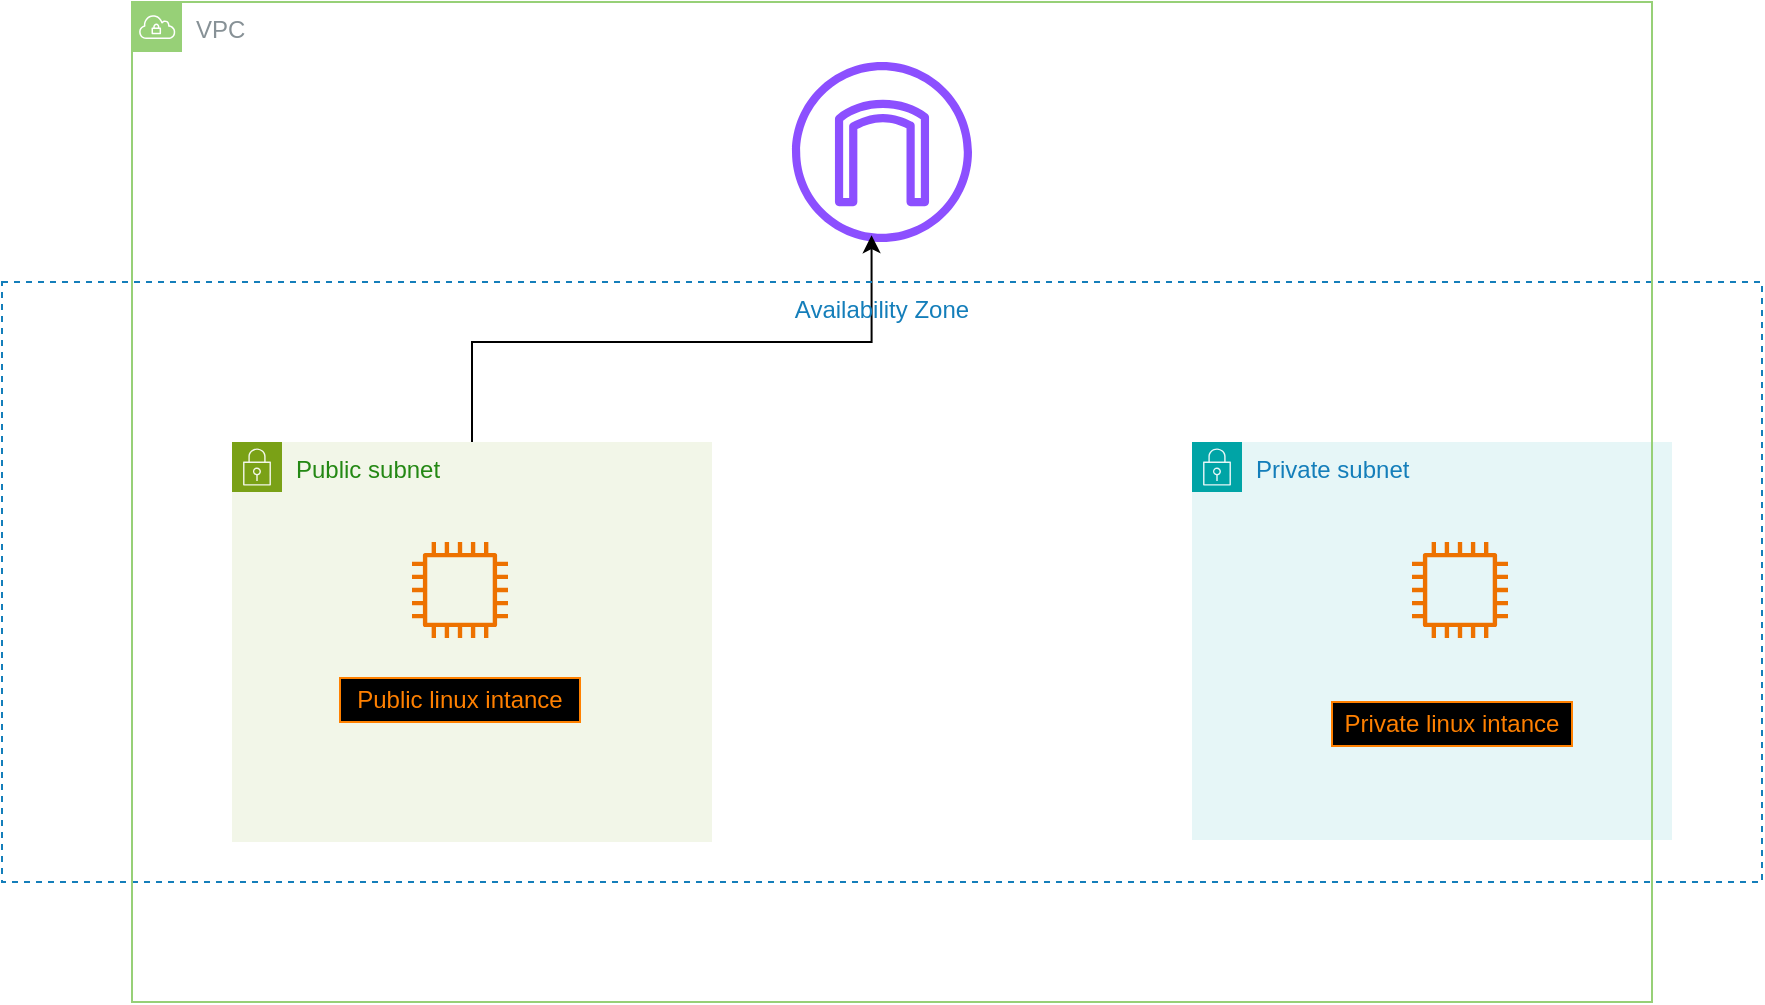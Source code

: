 <mxfile version="24.7.14">
  <diagram name="Trang-1" id="SS9G_kkjlgN79dv9dSNV">
    <mxGraphModel dx="1869" dy="-638" grid="1" gridSize="10" guides="1" tooltips="1" connect="1" arrows="1" fold="1" page="1" pageScale="1" pageWidth="827" pageHeight="1169" math="0" shadow="0">
      <root>
        <mxCell id="0" />
        <mxCell id="1" parent="0" />
        <mxCell id="zZ5Lr1yUIfWfriWZEr3--1" value="" style="sketch=0;outlineConnect=0;fontColor=#232F3E;gradientColor=none;fillColor=#8C4FFF;strokeColor=none;dashed=0;verticalLabelPosition=bottom;verticalAlign=top;align=center;html=1;fontSize=12;fontStyle=0;aspect=fixed;pointerEvents=1;shape=mxgraph.aws4.internet_gateway;" vertex="1" parent="1">
          <mxGeometry x="320" y="1450" width="90" height="90" as="geometry" />
        </mxCell>
        <mxCell id="zZ5Lr1yUIfWfriWZEr3--20" style="edgeStyle=orthogonalEdgeStyle;rounded=0;orthogonalLoop=1;jettySize=auto;html=1;entryX=0.442;entryY=0.962;entryDx=0;entryDy=0;entryPerimeter=0;" edge="1" parent="1" source="zZ5Lr1yUIfWfriWZEr3--2" target="zZ5Lr1yUIfWfriWZEr3--1">
          <mxGeometry relative="1" as="geometry">
            <mxPoint x="360" y="1590" as="targetPoint" />
            <Array as="points">
              <mxPoint x="160" y="1590" />
              <mxPoint x="360" y="1590" />
            </Array>
          </mxGeometry>
        </mxCell>
        <mxCell id="zZ5Lr1yUIfWfriWZEr3--2" value="Public subnet" style="points=[[0,0],[0.25,0],[0.5,0],[0.75,0],[1,0],[1,0.25],[1,0.5],[1,0.75],[1,1],[0.75,1],[0.5,1],[0.25,1],[0,1],[0,0.75],[0,0.5],[0,0.25]];outlineConnect=0;gradientColor=none;html=1;whiteSpace=wrap;fontSize=12;fontStyle=0;container=1;pointerEvents=0;collapsible=0;recursiveResize=0;shape=mxgraph.aws4.group;grIcon=mxgraph.aws4.group_security_group;grStroke=0;strokeColor=#7AA116;fillColor=#F2F6E8;verticalAlign=top;align=left;spacingLeft=30;fontColor=#248814;dashed=0;" vertex="1" parent="1">
          <mxGeometry x="40" y="1640" width="240" height="200" as="geometry" />
        </mxCell>
        <mxCell id="zZ5Lr1yUIfWfriWZEr3--14" value="Public linux intance" style="rounded=0;whiteSpace=wrap;html=1;fillColor=#000000;strokeColor=#FF8000;fontColor=#FF8000;" vertex="1" parent="zZ5Lr1yUIfWfriWZEr3--2">
          <mxGeometry x="54" y="118" width="120" height="22" as="geometry" />
        </mxCell>
        <mxCell id="zZ5Lr1yUIfWfriWZEr3--9" value="Private subnet" style="points=[[0,0],[0.25,0],[0.5,0],[0.75,0],[1,0],[1,0.25],[1,0.5],[1,0.75],[1,1],[0.75,1],[0.5,1],[0.25,1],[0,1],[0,0.75],[0,0.5],[0,0.25]];outlineConnect=0;gradientColor=none;html=1;whiteSpace=wrap;fontSize=12;fontStyle=0;container=1;pointerEvents=0;collapsible=0;recursiveResize=0;shape=mxgraph.aws4.group;grIcon=mxgraph.aws4.group_security_group;grStroke=0;strokeColor=#00A4A6;fillColor=#E6F6F7;verticalAlign=top;align=left;spacingLeft=30;fontColor=#147EBA;dashed=0;" vertex="1" parent="1">
          <mxGeometry x="520" y="1640" width="240" height="199" as="geometry" />
        </mxCell>
        <mxCell id="zZ5Lr1yUIfWfriWZEr3--16" value="Private linux intance" style="rounded=0;whiteSpace=wrap;html=1;fillColor=#000000;strokeColor=#FF8000;fontColor=#FF8000;" vertex="1" parent="zZ5Lr1yUIfWfriWZEr3--9">
          <mxGeometry x="70" y="130" width="120" height="22" as="geometry" />
        </mxCell>
        <mxCell id="zZ5Lr1yUIfWfriWZEr3--18" value="Availability Zone" style="fillColor=none;strokeColor=#147EBA;dashed=1;verticalAlign=top;fontStyle=0;fontColor=#147EBA;whiteSpace=wrap;html=1;" vertex="1" parent="1">
          <mxGeometry x="-75" y="1560" width="880" height="300" as="geometry" />
        </mxCell>
        <mxCell id="zZ5Lr1yUIfWfriWZEr3--10" value="" style="sketch=0;outlineConnect=0;fontColor=#232F3E;gradientColor=none;fillColor=#ED7100;strokeColor=none;dashed=0;verticalLabelPosition=bottom;verticalAlign=top;align=center;html=1;fontSize=12;fontStyle=0;aspect=fixed;pointerEvents=1;shape=mxgraph.aws4.instance2;" vertex="1" parent="1">
          <mxGeometry x="130" y="1690" width="48" height="48" as="geometry" />
        </mxCell>
        <mxCell id="zZ5Lr1yUIfWfriWZEr3--11" value="" style="sketch=0;outlineConnect=0;fontColor=#232F3E;gradientColor=none;fillColor=#ED7100;strokeColor=none;dashed=0;verticalLabelPosition=bottom;verticalAlign=top;align=center;html=1;fontSize=12;fontStyle=0;aspect=fixed;pointerEvents=1;shape=mxgraph.aws4.instance2;" vertex="1" parent="1">
          <mxGeometry x="630" y="1690" width="48" height="48" as="geometry" />
        </mxCell>
        <mxCell id="zZ5Lr1yUIfWfriWZEr3--17" value="VPC" style="sketch=0;outlineConnect=0;gradientColor=none;html=1;whiteSpace=wrap;fontSize=12;fontStyle=0;shape=mxgraph.aws4.group;grIcon=mxgraph.aws4.group_vpc;strokeColor=#97D077;fillColor=none;verticalAlign=top;align=left;spacingLeft=30;fontColor=#879196;dashed=0;" vertex="1" parent="1">
          <mxGeometry x="-10" y="1420" width="760" height="500" as="geometry" />
        </mxCell>
      </root>
    </mxGraphModel>
  </diagram>
</mxfile>
